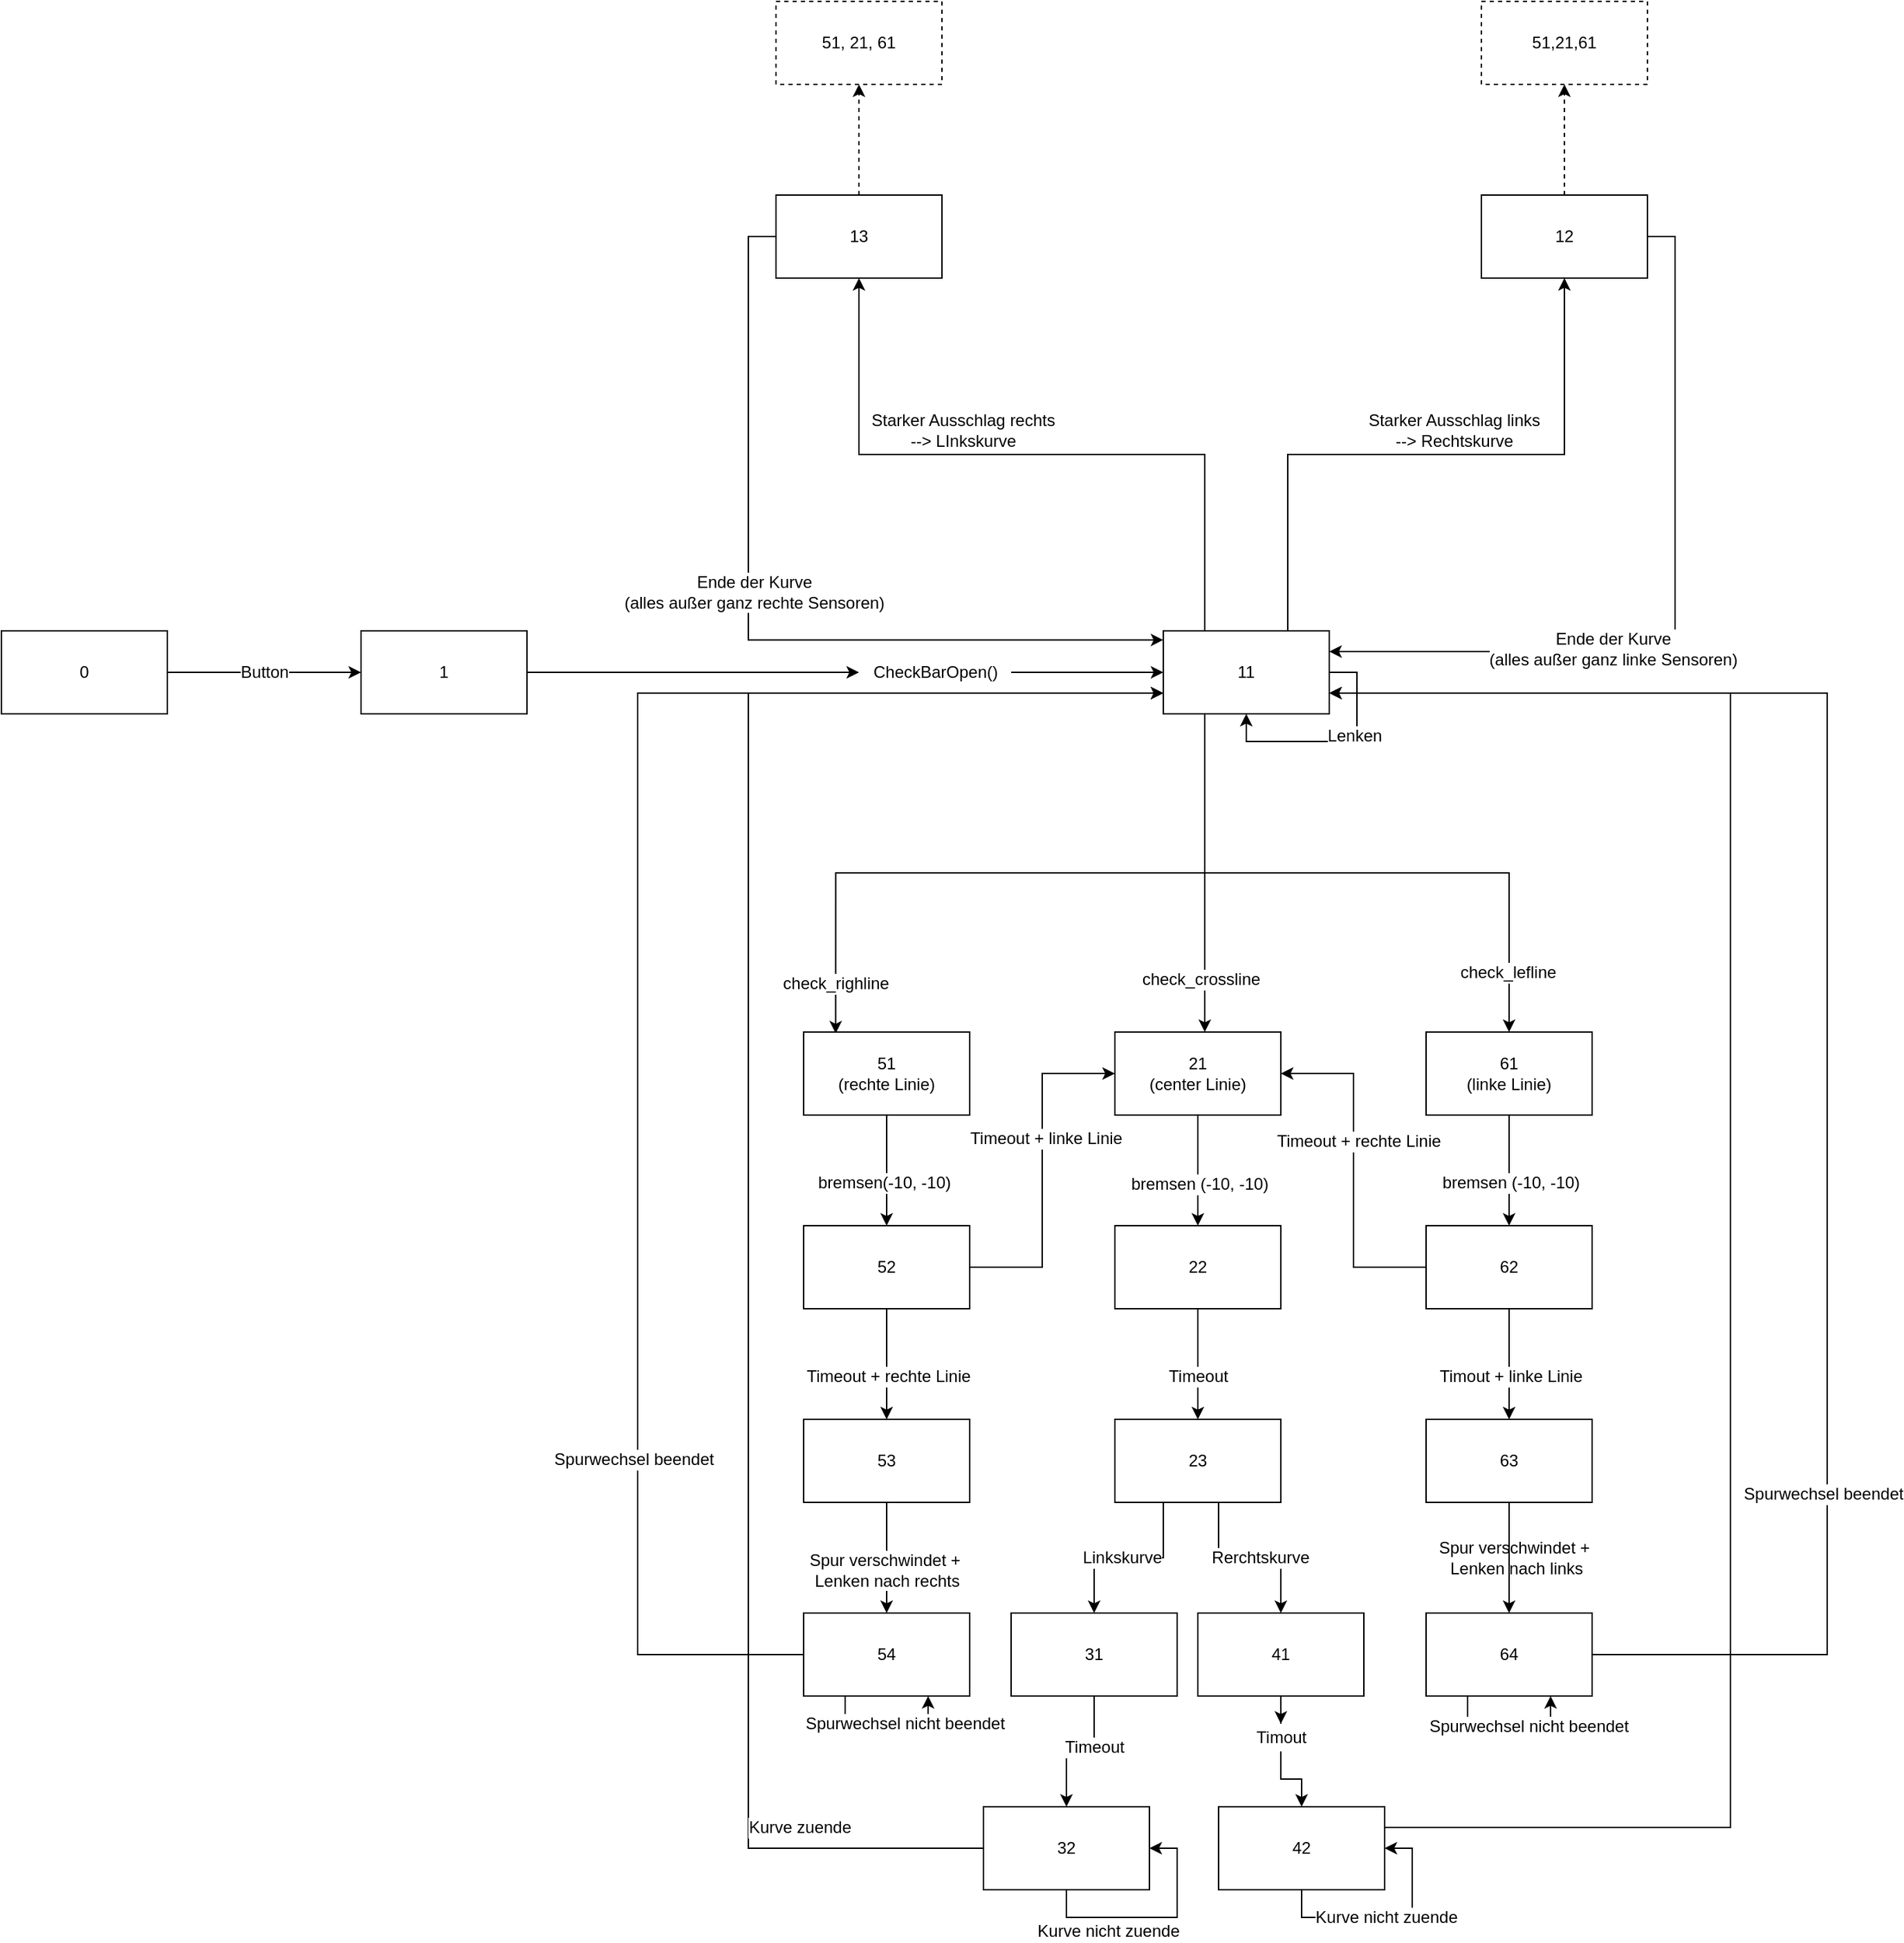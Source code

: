 <mxfile version="12.3.2" type="device" pages="1"><diagram id="YqojjkRYVbvKsnNW6_8d" name="Page-1"><mxGraphModel dx="2055" dy="1671" grid="1" gridSize="10" guides="1" tooltips="1" connect="1" arrows="1" fold="1" page="1" pageScale="1" pageWidth="850" pageHeight="1100" math="0" shadow="0"><root><mxCell id="0"/><mxCell id="1" parent="0"/><mxCell id="eMFyAlZ68zKZDqWlrGcn-3" value="" style="edgeStyle=orthogonalEdgeStyle;rounded=0;orthogonalLoop=1;jettySize=auto;html=1;" edge="1" parent="1" source="eMFyAlZ68zKZDqWlrGcn-1" target="eMFyAlZ68zKZDqWlrGcn-2"><mxGeometry relative="1" as="geometry"><Array as="points"><mxPoint x="-200" y="240"/><mxPoint x="-200" y="240"/></Array></mxGeometry></mxCell><mxCell id="eMFyAlZ68zKZDqWlrGcn-4" value="Button" style="text;html=1;align=center;verticalAlign=middle;resizable=0;points=[];;labelBackgroundColor=#ffffff;" vertex="1" connectable="0" parent="eMFyAlZ68zKZDqWlrGcn-3"><mxGeometry x="0.25" y="-3" relative="1" as="geometry"><mxPoint x="-18" y="-3" as="offset"/></mxGeometry></mxCell><mxCell id="eMFyAlZ68zKZDqWlrGcn-1" value="0" style="rounded=0;whiteSpace=wrap;html=1;" vertex="1" parent="1"><mxGeometry x="-400" y="210" width="120" height="60" as="geometry"/></mxCell><mxCell id="eMFyAlZ68zKZDqWlrGcn-6" value="" style="edgeStyle=orthogonalEdgeStyle;rounded=0;orthogonalLoop=1;jettySize=auto;html=1;" edge="1" parent="1" source="eMFyAlZ68zKZDqWlrGcn-7" target="eMFyAlZ68zKZDqWlrGcn-5"><mxGeometry relative="1" as="geometry"><Array as="points"><mxPoint x="400" y="240"/><mxPoint x="400" y="240"/></Array></mxGeometry></mxCell><mxCell id="eMFyAlZ68zKZDqWlrGcn-2" value="1" style="rounded=0;whiteSpace=wrap;html=1;" vertex="1" parent="1"><mxGeometry x="-140" y="210" width="120" height="60" as="geometry"/></mxCell><mxCell id="eMFyAlZ68zKZDqWlrGcn-13" style="edgeStyle=orthogonalEdgeStyle;rounded=0;orthogonalLoop=1;jettySize=auto;html=1;exitX=0.25;exitY=0;exitDx=0;exitDy=0;entryX=0.5;entryY=1;entryDx=0;entryDy=0;" edge="1" parent="1" source="eMFyAlZ68zKZDqWlrGcn-5" target="eMFyAlZ68zKZDqWlrGcn-11"><mxGeometry relative="1" as="geometry"/></mxCell><mxCell id="eMFyAlZ68zKZDqWlrGcn-14" style="edgeStyle=orthogonalEdgeStyle;rounded=0;orthogonalLoop=1;jettySize=auto;html=1;exitX=0.75;exitY=0;exitDx=0;exitDy=0;entryX=0.5;entryY=1;entryDx=0;entryDy=0;" edge="1" parent="1" source="eMFyAlZ68zKZDqWlrGcn-5" target="eMFyAlZ68zKZDqWlrGcn-12"><mxGeometry relative="1" as="geometry"/></mxCell><mxCell id="eMFyAlZ68zKZDqWlrGcn-40" style="edgeStyle=orthogonalEdgeStyle;rounded=0;orthogonalLoop=1;jettySize=auto;html=1;exitX=0.25;exitY=1;exitDx=0;exitDy=0;entryX=0.193;entryY=0.017;entryDx=0;entryDy=0;entryPerimeter=0;" edge="1" parent="1" source="eMFyAlZ68zKZDqWlrGcn-5" target="eMFyAlZ68zKZDqWlrGcn-27"><mxGeometry relative="1" as="geometry"/></mxCell><mxCell id="eMFyAlZ68zKZDqWlrGcn-45" value="check_righline" style="text;html=1;align=center;verticalAlign=middle;resizable=0;points=[];;labelBackgroundColor=#ffffff;" vertex="1" connectable="0" parent="eMFyAlZ68zKZDqWlrGcn-40"><mxGeometry x="0.857" relative="1" as="geometry"><mxPoint as="offset"/></mxGeometry></mxCell><mxCell id="eMFyAlZ68zKZDqWlrGcn-41" style="edgeStyle=orthogonalEdgeStyle;rounded=0;orthogonalLoop=1;jettySize=auto;html=1;exitX=0.25;exitY=1;exitDx=0;exitDy=0;" edge="1" parent="1" source="eMFyAlZ68zKZDqWlrGcn-5" target="eMFyAlZ68zKZDqWlrGcn-26"><mxGeometry relative="1" as="geometry"><Array as="points"><mxPoint x="470" y="410"/><mxPoint x="470" y="410"/></Array></mxGeometry></mxCell><mxCell id="eMFyAlZ68zKZDqWlrGcn-43" value="check_crossline" style="text;html=1;align=center;verticalAlign=middle;resizable=0;points=[];;labelBackgroundColor=#ffffff;" vertex="1" connectable="0" parent="eMFyAlZ68zKZDqWlrGcn-41"><mxGeometry x="0.664" y="-3" relative="1" as="geometry"><mxPoint as="offset"/></mxGeometry></mxCell><mxCell id="eMFyAlZ68zKZDqWlrGcn-42" style="edgeStyle=orthogonalEdgeStyle;rounded=0;orthogonalLoop=1;jettySize=auto;html=1;exitX=0.25;exitY=1;exitDx=0;exitDy=0;" edge="1" parent="1" source="eMFyAlZ68zKZDqWlrGcn-5" target="eMFyAlZ68zKZDqWlrGcn-28"><mxGeometry relative="1" as="geometry"/></mxCell><mxCell id="eMFyAlZ68zKZDqWlrGcn-44" value="check_lefline" style="text;html=1;align=center;verticalAlign=middle;resizable=0;points=[];;labelBackgroundColor=#ffffff;" vertex="1" connectable="0" parent="eMFyAlZ68zKZDqWlrGcn-42"><mxGeometry x="0.806" y="-1" relative="1" as="geometry"><mxPoint as="offset"/></mxGeometry></mxCell><mxCell id="eMFyAlZ68zKZDqWlrGcn-5" value="11" style="rounded=0;whiteSpace=wrap;html=1;" vertex="1" parent="1"><mxGeometry x="440" y="210" width="120" height="60" as="geometry"/></mxCell><mxCell id="eMFyAlZ68zKZDqWlrGcn-8" style="edgeStyle=orthogonalEdgeStyle;rounded=0;orthogonalLoop=1;jettySize=auto;html=1;exitX=1;exitY=0.5;exitDx=0;exitDy=0;" edge="1" parent="1" source="eMFyAlZ68zKZDqWlrGcn-5" target="eMFyAlZ68zKZDqWlrGcn-5"><mxGeometry relative="1" as="geometry"/></mxCell><mxCell id="eMFyAlZ68zKZDqWlrGcn-9" value="Lenken" style="text;html=1;align=center;verticalAlign=middle;resizable=0;points=[];;labelBackgroundColor=#ffffff;" vertex="1" connectable="0" parent="eMFyAlZ68zKZDqWlrGcn-8"><mxGeometry x="-0.224" y="-2" relative="1" as="geometry"><mxPoint as="offset"/></mxGeometry></mxCell><mxCell id="eMFyAlZ68zKZDqWlrGcn-23" style="edgeStyle=orthogonalEdgeStyle;rounded=0;orthogonalLoop=1;jettySize=auto;html=1;exitX=0;exitY=0.5;exitDx=0;exitDy=0;entryX=0;entryY=0.11;entryDx=0;entryDy=0;entryPerimeter=0;" edge="1" parent="1" source="eMFyAlZ68zKZDqWlrGcn-11" target="eMFyAlZ68zKZDqWlrGcn-5"><mxGeometry relative="1" as="geometry"/></mxCell><mxCell id="eMFyAlZ68zKZDqWlrGcn-24" value="Ende der Kurve&lt;br&gt;(alles außer ganz rechte Sensoren)" style="text;html=1;align=center;verticalAlign=middle;resizable=0;points=[];;labelBackgroundColor=#ffffff;" vertex="1" connectable="0" parent="eMFyAlZ68zKZDqWlrGcn-23"><mxGeometry x="-0.095" y="4" relative="1" as="geometry"><mxPoint as="offset"/></mxGeometry></mxCell><mxCell id="eMFyAlZ68zKZDqWlrGcn-104" value="" style="edgeStyle=orthogonalEdgeStyle;rounded=0;orthogonalLoop=1;jettySize=auto;html=1;dashed=1;" edge="1" parent="1" source="eMFyAlZ68zKZDqWlrGcn-11" target="eMFyAlZ68zKZDqWlrGcn-103"><mxGeometry relative="1" as="geometry"/></mxCell><mxCell id="eMFyAlZ68zKZDqWlrGcn-11" value="13" style="rounded=0;whiteSpace=wrap;html=1;" vertex="1" parent="1"><mxGeometry x="160" y="-105" width="120" height="60" as="geometry"/></mxCell><mxCell id="eMFyAlZ68zKZDqWlrGcn-103" value="51, 21, 61" style="rounded=0;whiteSpace=wrap;html=1;dashed=1;" vertex="1" parent="1"><mxGeometry x="160" y="-245" width="120" height="60" as="geometry"/></mxCell><mxCell id="eMFyAlZ68zKZDqWlrGcn-19" style="edgeStyle=orthogonalEdgeStyle;rounded=0;orthogonalLoop=1;jettySize=auto;html=1;exitX=1;exitY=0.5;exitDx=0;exitDy=0;entryX=1;entryY=0.25;entryDx=0;entryDy=0;" edge="1" parent="1" source="eMFyAlZ68zKZDqWlrGcn-12" target="eMFyAlZ68zKZDqWlrGcn-5"><mxGeometry relative="1" as="geometry"/></mxCell><mxCell id="eMFyAlZ68zKZDqWlrGcn-22" value="Ende der Kurve&lt;br&gt;(alles außer ganz linke Sensoren)" style="text;html=1;align=center;verticalAlign=middle;resizable=0;points=[];;labelBackgroundColor=#ffffff;" vertex="1" connectable="0" parent="eMFyAlZ68zKZDqWlrGcn-19"><mxGeometry x="0.281" y="-2" relative="1" as="geometry"><mxPoint as="offset"/></mxGeometry></mxCell><mxCell id="eMFyAlZ68zKZDqWlrGcn-106" value="" style="edgeStyle=orthogonalEdgeStyle;rounded=0;orthogonalLoop=1;jettySize=auto;html=1;dashed=1;" edge="1" parent="1" source="eMFyAlZ68zKZDqWlrGcn-12" target="eMFyAlZ68zKZDqWlrGcn-105"><mxGeometry relative="1" as="geometry"/></mxCell><mxCell id="eMFyAlZ68zKZDqWlrGcn-12" value="12" style="rounded=0;whiteSpace=wrap;html=1;" vertex="1" parent="1"><mxGeometry x="670" y="-105" width="120" height="60" as="geometry"/></mxCell><mxCell id="eMFyAlZ68zKZDqWlrGcn-105" value="51,21,61" style="rounded=0;whiteSpace=wrap;html=1;dashed=1;" vertex="1" parent="1"><mxGeometry x="670" y="-245" width="120" height="60" as="geometry"/></mxCell><mxCell id="eMFyAlZ68zKZDqWlrGcn-17" value="Starker Ausschlag rechts&lt;br&gt;--&amp;gt; LInkskurve" style="text;html=1;align=center;verticalAlign=middle;resizable=0;points=[];;autosize=1;" vertex="1" parent="1"><mxGeometry x="220" y="50" width="150" height="30" as="geometry"/></mxCell><mxCell id="eMFyAlZ68zKZDqWlrGcn-18" value="Starker Ausschlag links&lt;br&gt;--&amp;gt; Rechtskurve" style="text;html=1;align=center;verticalAlign=middle;resizable=0;points=[];;autosize=1;" vertex="1" parent="1"><mxGeometry x="580" y="50" width="140" height="30" as="geometry"/></mxCell><mxCell id="eMFyAlZ68zKZDqWlrGcn-7" value="CheckBarOpen()" style="text;html=1;align=center;verticalAlign=middle;resizable=0;points=[];;autosize=1;" vertex="1" parent="1"><mxGeometry x="220" y="230" width="110" height="20" as="geometry"/></mxCell><mxCell id="eMFyAlZ68zKZDqWlrGcn-25" value="" style="edgeStyle=orthogonalEdgeStyle;rounded=0;orthogonalLoop=1;jettySize=auto;html=1;" edge="1" parent="1" source="eMFyAlZ68zKZDqWlrGcn-2" target="eMFyAlZ68zKZDqWlrGcn-7"><mxGeometry relative="1" as="geometry"><mxPoint x="110" y="240" as="sourcePoint"/><mxPoint x="440" y="240" as="targetPoint"/><Array as="points"/></mxGeometry></mxCell><mxCell id="eMFyAlZ68zKZDqWlrGcn-48" value="" style="edgeStyle=orthogonalEdgeStyle;rounded=0;orthogonalLoop=1;jettySize=auto;html=1;" edge="1" parent="1" source="eMFyAlZ68zKZDqWlrGcn-26" target="eMFyAlZ68zKZDqWlrGcn-47"><mxGeometry relative="1" as="geometry"><Array as="points"><mxPoint x="465" y="610"/><mxPoint x="465" y="610"/></Array></mxGeometry></mxCell><mxCell id="eMFyAlZ68zKZDqWlrGcn-49" value="bremsen (-10, -10)" style="text;html=1;align=center;verticalAlign=middle;resizable=0;points=[];;labelBackgroundColor=#ffffff;" vertex="1" connectable="0" parent="eMFyAlZ68zKZDqWlrGcn-48"><mxGeometry x="0.25" y="1" relative="1" as="geometry"><mxPoint as="offset"/></mxGeometry></mxCell><mxCell id="eMFyAlZ68zKZDqWlrGcn-26" value="21&lt;br&gt;(center Linie)" style="rounded=0;whiteSpace=wrap;html=1;" vertex="1" parent="1"><mxGeometry x="405" y="500" width="120" height="60" as="geometry"/></mxCell><mxCell id="eMFyAlZ68zKZDqWlrGcn-51" value="" style="edgeStyle=orthogonalEdgeStyle;rounded=0;orthogonalLoop=1;jettySize=auto;html=1;" edge="1" parent="1" source="eMFyAlZ68zKZDqWlrGcn-47" target="eMFyAlZ68zKZDqWlrGcn-50"><mxGeometry relative="1" as="geometry"/></mxCell><mxCell id="eMFyAlZ68zKZDqWlrGcn-52" value="Timeout" style="text;html=1;align=center;verticalAlign=middle;resizable=0;points=[];;labelBackgroundColor=#ffffff;" vertex="1" connectable="0" parent="eMFyAlZ68zKZDqWlrGcn-51"><mxGeometry x="0.215" relative="1" as="geometry"><mxPoint as="offset"/></mxGeometry></mxCell><mxCell id="eMFyAlZ68zKZDqWlrGcn-47" value="22" style="rounded=0;whiteSpace=wrap;html=1;" vertex="1" parent="1"><mxGeometry x="405" y="640" width="120" height="60" as="geometry"/></mxCell><mxCell id="eMFyAlZ68zKZDqWlrGcn-54" value="" style="edgeStyle=orthogonalEdgeStyle;rounded=0;orthogonalLoop=1;jettySize=auto;html=1;" edge="1" parent="1" source="eMFyAlZ68zKZDqWlrGcn-50" target="eMFyAlZ68zKZDqWlrGcn-53"><mxGeometry relative="1" as="geometry"><Array as="points"><mxPoint x="440" y="880"/><mxPoint x="390" y="880"/></Array></mxGeometry></mxCell><mxCell id="eMFyAlZ68zKZDqWlrGcn-57" value="Linkskurve" style="text;html=1;align=center;verticalAlign=middle;resizable=0;points=[];;labelBackgroundColor=#ffffff;" vertex="1" connectable="0" parent="eMFyAlZ68zKZDqWlrGcn-54"><mxGeometry x="-0.385" y="-8" relative="1" as="geometry"><mxPoint x="-30" y="8" as="offset"/></mxGeometry></mxCell><mxCell id="eMFyAlZ68zKZDqWlrGcn-56" value="" style="edgeStyle=orthogonalEdgeStyle;rounded=0;orthogonalLoop=1;jettySize=auto;html=1;" edge="1" parent="1" source="eMFyAlZ68zKZDqWlrGcn-50" target="eMFyAlZ68zKZDqWlrGcn-55"><mxGeometry relative="1" as="geometry"><Array as="points"><mxPoint x="480" y="880"/><mxPoint x="525" y="880"/></Array></mxGeometry></mxCell><mxCell id="eMFyAlZ68zKZDqWlrGcn-58" value="Rerchtskurve" style="text;html=1;align=center;verticalAlign=middle;resizable=0;points=[];;labelBackgroundColor=#ffffff;" vertex="1" connectable="0" parent="eMFyAlZ68zKZDqWlrGcn-56"><mxGeometry x="-0.36" y="12" relative="1" as="geometry"><mxPoint x="30" y="12" as="offset"/></mxGeometry></mxCell><mxCell id="eMFyAlZ68zKZDqWlrGcn-50" value="23" style="rounded=0;whiteSpace=wrap;html=1;" vertex="1" parent="1"><mxGeometry x="405" y="780" width="120" height="60" as="geometry"/></mxCell><mxCell id="eMFyAlZ68zKZDqWlrGcn-67" value="" style="edgeStyle=orthogonalEdgeStyle;rounded=0;orthogonalLoop=1;jettySize=auto;html=1;" edge="1" parent="1" source="eMFyAlZ68zKZDqWlrGcn-68" target="eMFyAlZ68zKZDqWlrGcn-66"><mxGeometry relative="1" as="geometry"/></mxCell><mxCell id="eMFyAlZ68zKZDqWlrGcn-55" value="41" style="rounded=0;whiteSpace=wrap;html=1;" vertex="1" parent="1"><mxGeometry x="465" y="920" width="120" height="60" as="geometry"/></mxCell><mxCell id="eMFyAlZ68zKZDqWlrGcn-72" style="edgeStyle=orthogonalEdgeStyle;rounded=0;orthogonalLoop=1;jettySize=auto;html=1;exitX=1;exitY=0.25;exitDx=0;exitDy=0;entryX=1;entryY=0.75;entryDx=0;entryDy=0;" edge="1" parent="1" source="eMFyAlZ68zKZDqWlrGcn-66" target="eMFyAlZ68zKZDqWlrGcn-5"><mxGeometry relative="1" as="geometry"><Array as="points"><mxPoint x="850" y="1075"/><mxPoint x="850" y="255"/></Array></mxGeometry></mxCell><mxCell id="eMFyAlZ68zKZDqWlrGcn-66" value="42" style="rounded=0;whiteSpace=wrap;html=1;" vertex="1" parent="1"><mxGeometry x="480" y="1060" width="120" height="60" as="geometry"/></mxCell><mxCell id="eMFyAlZ68zKZDqWlrGcn-60" value="" style="edgeStyle=orthogonalEdgeStyle;rounded=0;orthogonalLoop=1;jettySize=auto;html=1;" edge="1" parent="1" source="eMFyAlZ68zKZDqWlrGcn-53" target="eMFyAlZ68zKZDqWlrGcn-59"><mxGeometry relative="1" as="geometry"/></mxCell><mxCell id="eMFyAlZ68zKZDqWlrGcn-61" value="Timeout" style="text;html=1;align=center;verticalAlign=middle;resizable=0;points=[];;labelBackgroundColor=#ffffff;" vertex="1" connectable="0" parent="eMFyAlZ68zKZDqWlrGcn-60"><mxGeometry x="-0.26" relative="1" as="geometry"><mxPoint as="offset"/></mxGeometry></mxCell><mxCell id="eMFyAlZ68zKZDqWlrGcn-53" value="31" style="rounded=0;whiteSpace=wrap;html=1;" vertex="1" parent="1"><mxGeometry x="330" y="920" width="120" height="60" as="geometry"/></mxCell><mxCell id="eMFyAlZ68zKZDqWlrGcn-64" style="edgeStyle=orthogonalEdgeStyle;rounded=0;orthogonalLoop=1;jettySize=auto;html=1;exitX=0;exitY=0.5;exitDx=0;exitDy=0;entryX=0;entryY=0.75;entryDx=0;entryDy=0;" edge="1" parent="1" source="eMFyAlZ68zKZDqWlrGcn-59" target="eMFyAlZ68zKZDqWlrGcn-5"><mxGeometry relative="1" as="geometry"><Array as="points"><mxPoint x="140" y="1090"/><mxPoint x="140" y="255"/></Array></mxGeometry></mxCell><mxCell id="eMFyAlZ68zKZDqWlrGcn-65" value="Kurve zuende" style="text;html=1;align=center;verticalAlign=middle;resizable=0;points=[];;labelBackgroundColor=#ffffff;" vertex="1" connectable="0" parent="eMFyAlZ68zKZDqWlrGcn-64"><mxGeometry x="-0.716" y="-37" relative="1" as="geometry"><mxPoint as="offset"/></mxGeometry></mxCell><mxCell id="eMFyAlZ68zKZDqWlrGcn-59" value="32" style="rounded=0;whiteSpace=wrap;html=1;" vertex="1" parent="1"><mxGeometry x="310" y="1060" width="120" height="60" as="geometry"/></mxCell><mxCell id="eMFyAlZ68zKZDqWlrGcn-74" value="" style="edgeStyle=orthogonalEdgeStyle;rounded=0;orthogonalLoop=1;jettySize=auto;html=1;" edge="1" parent="1" source="eMFyAlZ68zKZDqWlrGcn-27" target="eMFyAlZ68zKZDqWlrGcn-73"><mxGeometry relative="1" as="geometry"><Array as="points"><mxPoint x="240" y="610"/><mxPoint x="240" y="610"/></Array></mxGeometry></mxCell><mxCell id="eMFyAlZ68zKZDqWlrGcn-75" value="bremsen(-10, -10)" style="text;html=1;align=center;verticalAlign=middle;resizable=0;points=[];;labelBackgroundColor=#ffffff;" vertex="1" connectable="0" parent="eMFyAlZ68zKZDqWlrGcn-74"><mxGeometry x="0.25" y="-2" relative="1" as="geometry"><mxPoint y="-1" as="offset"/></mxGeometry></mxCell><mxCell id="eMFyAlZ68zKZDqWlrGcn-27" value="51&lt;br&gt;(rechte Linie)" style="rounded=0;whiteSpace=wrap;html=1;" vertex="1" parent="1"><mxGeometry x="180" y="500" width="120" height="60" as="geometry"/></mxCell><mxCell id="eMFyAlZ68zKZDqWlrGcn-77" value="" style="edgeStyle=orthogonalEdgeStyle;rounded=0;orthogonalLoop=1;jettySize=auto;html=1;" edge="1" parent="1" source="eMFyAlZ68zKZDqWlrGcn-73" target="eMFyAlZ68zKZDqWlrGcn-76"><mxGeometry relative="1" as="geometry"/></mxCell><mxCell id="eMFyAlZ68zKZDqWlrGcn-78" value="Timeout + rechte Linie" style="text;html=1;align=center;verticalAlign=middle;resizable=0;points=[];;labelBackgroundColor=#ffffff;" vertex="1" connectable="0" parent="eMFyAlZ68zKZDqWlrGcn-77"><mxGeometry x="0.225" y="1" relative="1" as="geometry"><mxPoint as="offset"/></mxGeometry></mxCell><mxCell id="eMFyAlZ68zKZDqWlrGcn-79" style="edgeStyle=orthogonalEdgeStyle;rounded=0;orthogonalLoop=1;jettySize=auto;html=1;exitX=1;exitY=0.5;exitDx=0;exitDy=0;entryX=0;entryY=0.5;entryDx=0;entryDy=0;" edge="1" parent="1" source="eMFyAlZ68zKZDqWlrGcn-73" target="eMFyAlZ68zKZDqWlrGcn-26"><mxGeometry relative="1" as="geometry"/></mxCell><mxCell id="eMFyAlZ68zKZDqWlrGcn-80" value="Timeout + linke Linie" style="text;html=1;align=center;verticalAlign=middle;resizable=0;points=[];;labelBackgroundColor=#ffffff;" vertex="1" connectable="0" parent="eMFyAlZ68zKZDqWlrGcn-79"><mxGeometry x="0.192" y="-2" relative="1" as="geometry"><mxPoint as="offset"/></mxGeometry></mxCell><mxCell id="eMFyAlZ68zKZDqWlrGcn-73" value="52" style="rounded=0;whiteSpace=wrap;html=1;" vertex="1" parent="1"><mxGeometry x="180" y="640" width="120" height="60" as="geometry"/></mxCell><mxCell id="eMFyAlZ68zKZDqWlrGcn-90" value="" style="edgeStyle=orthogonalEdgeStyle;rounded=0;orthogonalLoop=1;jettySize=auto;html=1;" edge="1" parent="1" source="eMFyAlZ68zKZDqWlrGcn-76" target="eMFyAlZ68zKZDqWlrGcn-89"><mxGeometry relative="1" as="geometry"><Array as="points"><mxPoint x="240" y="870"/><mxPoint x="240" y="870"/></Array></mxGeometry></mxCell><mxCell id="eMFyAlZ68zKZDqWlrGcn-91" value="Spur verschwindet +&amp;nbsp;&lt;br&gt;Lenken nach rechts" style="text;html=1;align=center;verticalAlign=middle;resizable=0;points=[];;labelBackgroundColor=#ffffff;" vertex="1" connectable="0" parent="eMFyAlZ68zKZDqWlrGcn-90"><mxGeometry x="0.22" relative="1" as="geometry"><mxPoint as="offset"/></mxGeometry></mxCell><mxCell id="eMFyAlZ68zKZDqWlrGcn-76" value="53" style="rounded=0;whiteSpace=wrap;html=1;" vertex="1" parent="1"><mxGeometry x="180" y="780" width="120" height="60" as="geometry"/></mxCell><mxCell id="eMFyAlZ68zKZDqWlrGcn-95" style="edgeStyle=orthogonalEdgeStyle;rounded=0;orthogonalLoop=1;jettySize=auto;html=1;exitX=0;exitY=0.5;exitDx=0;exitDy=0;entryX=0;entryY=0.75;entryDx=0;entryDy=0;" edge="1" parent="1" source="eMFyAlZ68zKZDqWlrGcn-89" target="eMFyAlZ68zKZDqWlrGcn-5"><mxGeometry relative="1" as="geometry"><Array as="points"><mxPoint x="60" y="950"/><mxPoint x="60" y="255"/></Array></mxGeometry></mxCell><mxCell id="eMFyAlZ68zKZDqWlrGcn-96" value="Spurwechsel beendet" style="text;html=1;align=center;verticalAlign=middle;resizable=0;points=[];;labelBackgroundColor=#ffffff;" vertex="1" connectable="0" parent="eMFyAlZ68zKZDqWlrGcn-95"><mxGeometry x="-0.563" y="3" relative="1" as="geometry"><mxPoint as="offset"/></mxGeometry></mxCell><mxCell id="eMFyAlZ68zKZDqWlrGcn-89" value="54" style="rounded=0;whiteSpace=wrap;html=1;" vertex="1" parent="1"><mxGeometry x="180" y="920" width="120" height="60" as="geometry"/></mxCell><mxCell id="eMFyAlZ68zKZDqWlrGcn-82" value="" style="edgeStyle=orthogonalEdgeStyle;rounded=0;orthogonalLoop=1;jettySize=auto;html=1;" edge="1" parent="1" source="eMFyAlZ68zKZDqWlrGcn-28" target="eMFyAlZ68zKZDqWlrGcn-81"><mxGeometry relative="1" as="geometry"/></mxCell><mxCell id="eMFyAlZ68zKZDqWlrGcn-83" value="bremsen (-10, -10)" style="text;html=1;align=center;verticalAlign=middle;resizable=0;points=[];;labelBackgroundColor=#ffffff;" vertex="1" connectable="0" parent="eMFyAlZ68zKZDqWlrGcn-82"><mxGeometry x="0.225" y="1" relative="1" as="geometry"><mxPoint as="offset"/></mxGeometry></mxCell><mxCell id="eMFyAlZ68zKZDqWlrGcn-28" value="61&lt;br&gt;(linke Linie)" style="rounded=0;whiteSpace=wrap;html=1;" vertex="1" parent="1"><mxGeometry x="630" y="500" width="120" height="60" as="geometry"/></mxCell><mxCell id="eMFyAlZ68zKZDqWlrGcn-84" style="edgeStyle=orthogonalEdgeStyle;rounded=0;orthogonalLoop=1;jettySize=auto;html=1;exitX=0;exitY=0.5;exitDx=0;exitDy=0;entryX=1;entryY=0.5;entryDx=0;entryDy=0;" edge="1" parent="1" source="eMFyAlZ68zKZDqWlrGcn-81" target="eMFyAlZ68zKZDqWlrGcn-26"><mxGeometry relative="1" as="geometry"/></mxCell><mxCell id="eMFyAlZ68zKZDqWlrGcn-85" value="Timeout + rechte Linie" style="text;html=1;align=center;verticalAlign=middle;resizable=0;points=[];;labelBackgroundColor=#ffffff;" vertex="1" connectable="0" parent="eMFyAlZ68zKZDqWlrGcn-84"><mxGeometry x="0.175" y="-3" relative="1" as="geometry"><mxPoint as="offset"/></mxGeometry></mxCell><mxCell id="eMFyAlZ68zKZDqWlrGcn-87" value="" style="edgeStyle=orthogonalEdgeStyle;rounded=0;orthogonalLoop=1;jettySize=auto;html=1;" edge="1" parent="1" source="eMFyAlZ68zKZDqWlrGcn-81" target="eMFyAlZ68zKZDqWlrGcn-86"><mxGeometry relative="1" as="geometry"><Array as="points"><mxPoint x="690" y="760"/><mxPoint x="690" y="760"/></Array></mxGeometry></mxCell><mxCell id="eMFyAlZ68zKZDqWlrGcn-88" value="Timout + linke Linie" style="text;html=1;align=center;verticalAlign=middle;resizable=0;points=[];;labelBackgroundColor=#ffffff;" vertex="1" connectable="0" parent="eMFyAlZ68zKZDqWlrGcn-87"><mxGeometry x="0.5" y="11" relative="1" as="geometry"><mxPoint x="-10" y="-11" as="offset"/></mxGeometry></mxCell><mxCell id="eMFyAlZ68zKZDqWlrGcn-81" value="62" style="rounded=0;whiteSpace=wrap;html=1;" vertex="1" parent="1"><mxGeometry x="630" y="640" width="120" height="60" as="geometry"/></mxCell><mxCell id="eMFyAlZ68zKZDqWlrGcn-93" value="" style="edgeStyle=orthogonalEdgeStyle;rounded=0;orthogonalLoop=1;jettySize=auto;html=1;" edge="1" parent="1" source="eMFyAlZ68zKZDqWlrGcn-86" target="eMFyAlZ68zKZDqWlrGcn-92"><mxGeometry relative="1" as="geometry"><Array as="points"><mxPoint x="690" y="890"/><mxPoint x="690" y="890"/></Array></mxGeometry></mxCell><mxCell id="eMFyAlZ68zKZDqWlrGcn-86" value="63" style="rounded=0;whiteSpace=wrap;html=1;" vertex="1" parent="1"><mxGeometry x="630" y="780" width="120" height="60" as="geometry"/></mxCell><mxCell id="eMFyAlZ68zKZDqWlrGcn-97" style="edgeStyle=orthogonalEdgeStyle;rounded=0;orthogonalLoop=1;jettySize=auto;html=1;exitX=1;exitY=0.5;exitDx=0;exitDy=0;entryX=1;entryY=0.75;entryDx=0;entryDy=0;" edge="1" parent="1" source="eMFyAlZ68zKZDqWlrGcn-92" target="eMFyAlZ68zKZDqWlrGcn-5"><mxGeometry relative="1" as="geometry"><Array as="points"><mxPoint x="920" y="950"/><mxPoint x="920" y="255"/></Array></mxGeometry></mxCell><mxCell id="eMFyAlZ68zKZDqWlrGcn-98" value="Spurwechsel beendet" style="text;html=1;align=center;verticalAlign=middle;resizable=0;points=[];;labelBackgroundColor=#ffffff;" vertex="1" connectable="0" parent="eMFyAlZ68zKZDqWlrGcn-97"><mxGeometry x="-0.728" y="116" relative="1" as="geometry"><mxPoint as="offset"/></mxGeometry></mxCell><mxCell id="eMFyAlZ68zKZDqWlrGcn-92" value="64" style="rounded=0;whiteSpace=wrap;html=1;" vertex="1" parent="1"><mxGeometry x="630" y="920" width="120" height="60" as="geometry"/></mxCell><mxCell id="eMFyAlZ68zKZDqWlrGcn-62" style="edgeStyle=orthogonalEdgeStyle;rounded=0;orthogonalLoop=1;jettySize=auto;html=1;exitX=0.5;exitY=1;exitDx=0;exitDy=0;entryX=1;entryY=0.5;entryDx=0;entryDy=0;" edge="1" parent="1" source="eMFyAlZ68zKZDqWlrGcn-59" target="eMFyAlZ68zKZDqWlrGcn-59"><mxGeometry relative="1" as="geometry"/></mxCell><mxCell id="eMFyAlZ68zKZDqWlrGcn-63" value="Kurve nicht zuende" style="text;html=1;align=center;verticalAlign=middle;resizable=0;points=[];;labelBackgroundColor=#ffffff;" vertex="1" connectable="0" parent="eMFyAlZ68zKZDqWlrGcn-62"><mxGeometry x="-0.026" y="-3" relative="1" as="geometry"><mxPoint x="-33" y="7" as="offset"/></mxGeometry></mxCell><mxCell id="eMFyAlZ68zKZDqWlrGcn-68" value="Timout" style="text;html=1;align=center;verticalAlign=middle;resizable=0;points=[];;autosize=1;" vertex="1" parent="1"><mxGeometry x="500" y="1000" width="50" height="20" as="geometry"/></mxCell><mxCell id="eMFyAlZ68zKZDqWlrGcn-69" value="" style="edgeStyle=orthogonalEdgeStyle;rounded=0;orthogonalLoop=1;jettySize=auto;html=1;" edge="1" parent="1" source="eMFyAlZ68zKZDqWlrGcn-55" target="eMFyAlZ68zKZDqWlrGcn-68"><mxGeometry relative="1" as="geometry"><mxPoint x="525" y="980" as="sourcePoint"/><mxPoint x="525" y="1060" as="targetPoint"/></mxGeometry></mxCell><mxCell id="eMFyAlZ68zKZDqWlrGcn-94" value="Spur verschwindet +&amp;nbsp;&lt;br&gt;Lenken nach links" style="text;html=1;align=center;verticalAlign=middle;resizable=0;points=[];;autosize=1;" vertex="1" parent="1"><mxGeometry x="630" y="865" width="130" height="30" as="geometry"/></mxCell><mxCell id="eMFyAlZ68zKZDqWlrGcn-99" style="edgeStyle=orthogonalEdgeStyle;rounded=0;orthogonalLoop=1;jettySize=auto;html=1;exitX=0.25;exitY=1;exitDx=0;exitDy=0;entryX=0.75;entryY=1;entryDx=0;entryDy=0;" edge="1" parent="1" source="eMFyAlZ68zKZDqWlrGcn-89" target="eMFyAlZ68zKZDqWlrGcn-89"><mxGeometry relative="1" as="geometry"/></mxCell><mxCell id="eMFyAlZ68zKZDqWlrGcn-100" value="Spurwechsel nicht beendet" style="text;html=1;align=center;verticalAlign=middle;resizable=0;points=[];;labelBackgroundColor=#ffffff;" vertex="1" connectable="0" parent="eMFyAlZ68zKZDqWlrGcn-99"><mxGeometry x="0.256" relative="1" as="geometry"><mxPoint as="offset"/></mxGeometry></mxCell><mxCell id="eMFyAlZ68zKZDqWlrGcn-101" style="edgeStyle=orthogonalEdgeStyle;rounded=0;orthogonalLoop=1;jettySize=auto;html=1;exitX=0.25;exitY=1;exitDx=0;exitDy=0;entryX=0.75;entryY=1;entryDx=0;entryDy=0;" edge="1" parent="1" source="eMFyAlZ68zKZDqWlrGcn-92" target="eMFyAlZ68zKZDqWlrGcn-92"><mxGeometry relative="1" as="geometry"/></mxCell><mxCell id="eMFyAlZ68zKZDqWlrGcn-102" value="Spurwechsel nicht beendet" style="text;html=1;align=center;verticalAlign=middle;resizable=0;points=[];;labelBackgroundColor=#ffffff;" vertex="1" connectable="0" parent="eMFyAlZ68zKZDqWlrGcn-101"><mxGeometry x="0.276" y="-2" relative="1" as="geometry"><mxPoint as="offset"/></mxGeometry></mxCell><mxCell id="eMFyAlZ68zKZDqWlrGcn-107" style="edgeStyle=orthogonalEdgeStyle;rounded=0;orthogonalLoop=1;jettySize=auto;html=1;exitX=0.5;exitY=1;exitDx=0;exitDy=0;entryX=1;entryY=0.5;entryDx=0;entryDy=0;" edge="1" parent="1" source="eMFyAlZ68zKZDqWlrGcn-66" target="eMFyAlZ68zKZDqWlrGcn-66"><mxGeometry relative="1" as="geometry"/></mxCell><mxCell id="eMFyAlZ68zKZDqWlrGcn-108" value="Kurve nicht zuende" style="text;html=1;align=center;verticalAlign=middle;resizable=0;points=[];;labelBackgroundColor=#ffffff;" vertex="1" connectable="0" parent="eMFyAlZ68zKZDqWlrGcn-107"><mxGeometry x="-0.045" relative="1" as="geometry"><mxPoint as="offset"/></mxGeometry></mxCell></root></mxGraphModel></diagram></mxfile>